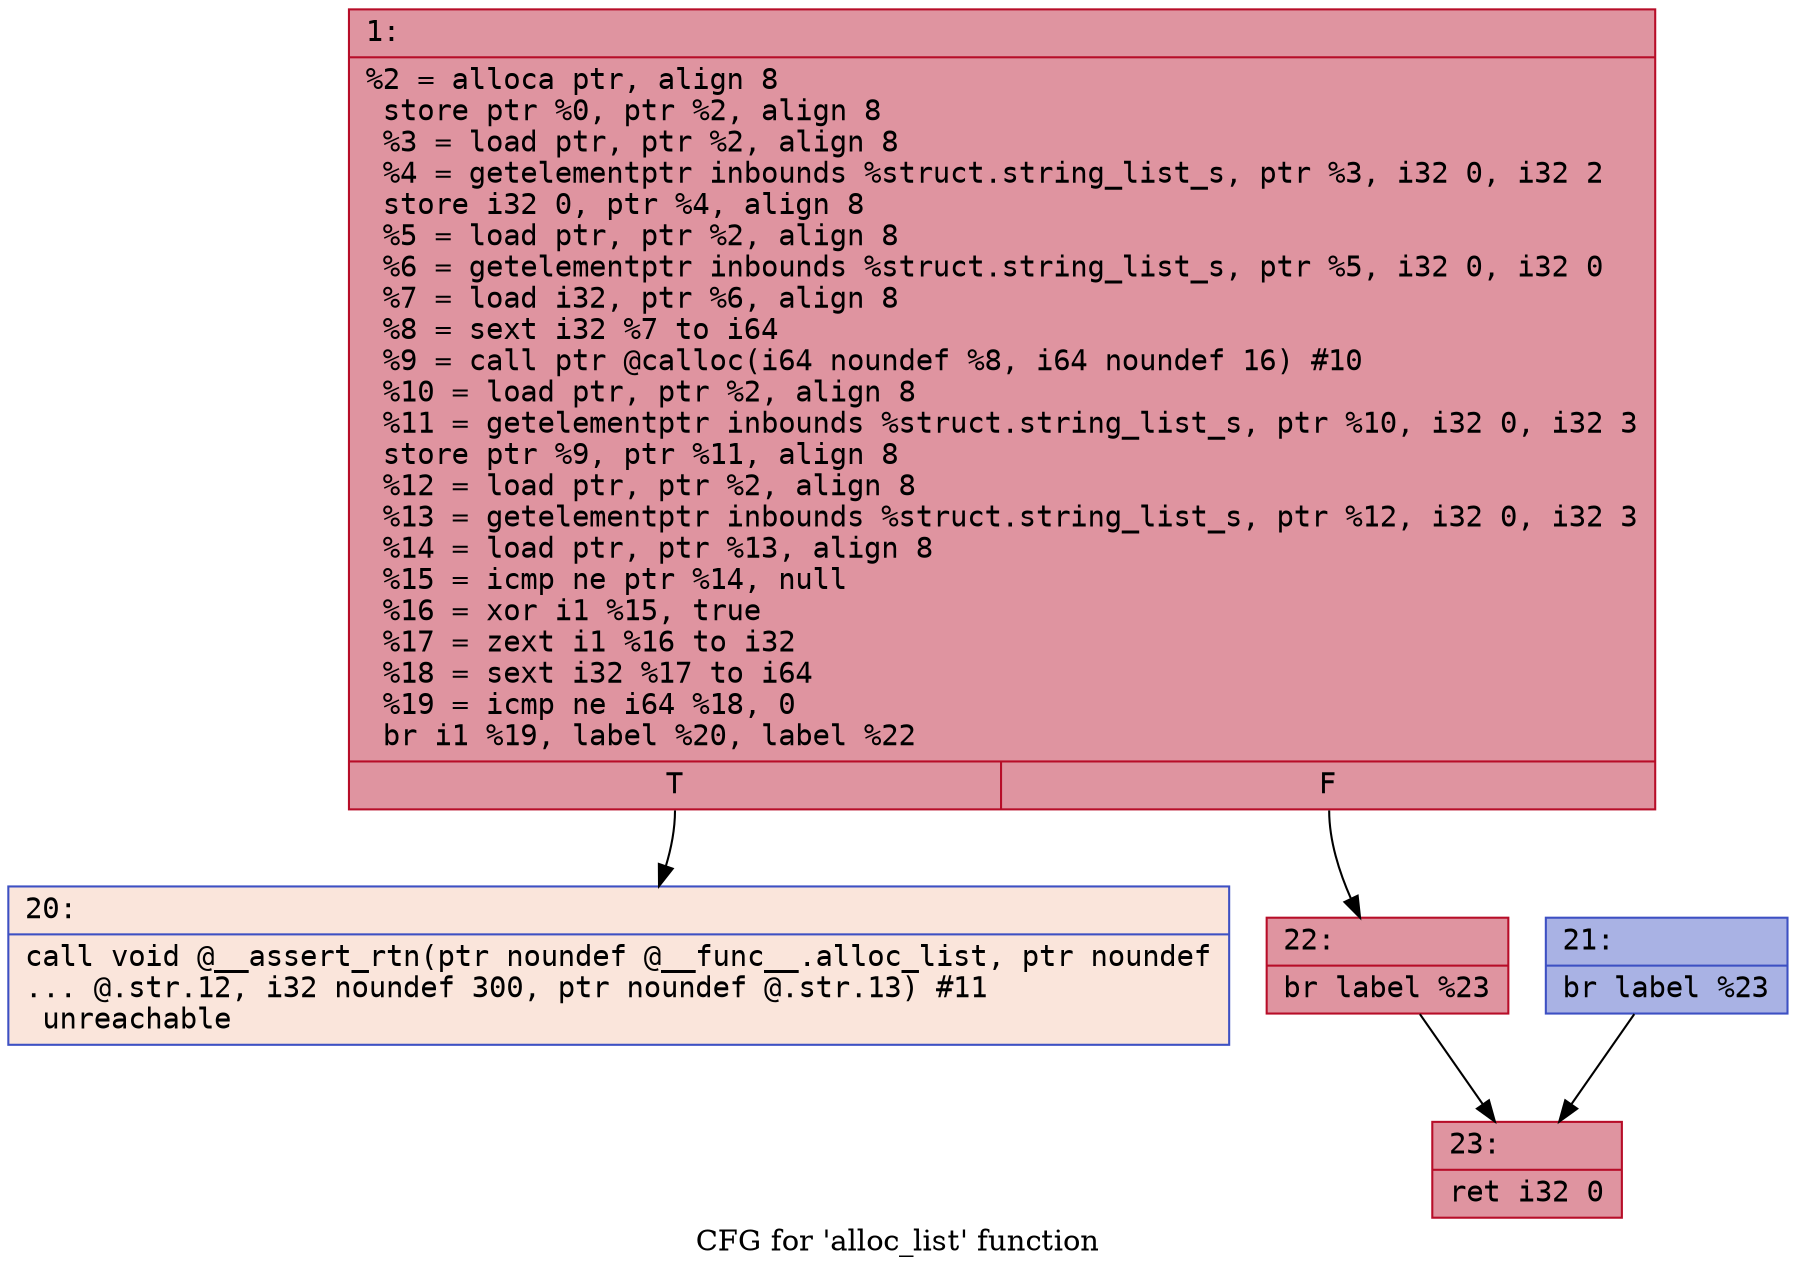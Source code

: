 digraph "CFG for 'alloc_list' function" {
	label="CFG for 'alloc_list' function";

	Node0x600000a89360 [shape=record,color="#b70d28ff", style=filled, fillcolor="#b70d2870" fontname="Courier",label="{1:\l|  %2 = alloca ptr, align 8\l  store ptr %0, ptr %2, align 8\l  %3 = load ptr, ptr %2, align 8\l  %4 = getelementptr inbounds %struct.string_list_s, ptr %3, i32 0, i32 2\l  store i32 0, ptr %4, align 8\l  %5 = load ptr, ptr %2, align 8\l  %6 = getelementptr inbounds %struct.string_list_s, ptr %5, i32 0, i32 0\l  %7 = load i32, ptr %6, align 8\l  %8 = sext i32 %7 to i64\l  %9 = call ptr @calloc(i64 noundef %8, i64 noundef 16) #10\l  %10 = load ptr, ptr %2, align 8\l  %11 = getelementptr inbounds %struct.string_list_s, ptr %10, i32 0, i32 3\l  store ptr %9, ptr %11, align 8\l  %12 = load ptr, ptr %2, align 8\l  %13 = getelementptr inbounds %struct.string_list_s, ptr %12, i32 0, i32 3\l  %14 = load ptr, ptr %13, align 8\l  %15 = icmp ne ptr %14, null\l  %16 = xor i1 %15, true\l  %17 = zext i1 %16 to i32\l  %18 = sext i32 %17 to i64\l  %19 = icmp ne i64 %18, 0\l  br i1 %19, label %20, label %22\l|{<s0>T|<s1>F}}"];
	Node0x600000a89360:s0 -> Node0x600000a89590[tooltip="1 -> 20\nProbability 0.00%" ];
	Node0x600000a89360:s1 -> Node0x600000a89630[tooltip="1 -> 22\nProbability 100.00%" ];
	Node0x600000a89590 [shape=record,color="#3d50c3ff", style=filled, fillcolor="#f4c5ad70" fontname="Courier",label="{20:\l|  call void @__assert_rtn(ptr noundef @__func__.alloc_list, ptr noundef\l... @.str.12, i32 noundef 300, ptr noundef @.str.13) #11\l  unreachable\l}"];
	Node0x600000a895e0 [shape=record,color="#3d50c3ff", style=filled, fillcolor="#3d50c370" fontname="Courier",label="{21:\l|  br label %23\l}"];
	Node0x600000a895e0 -> Node0x600000a89680[tooltip="21 -> 23\nProbability 100.00%" ];
	Node0x600000a89630 [shape=record,color="#b70d28ff", style=filled, fillcolor="#b70d2870" fontname="Courier",label="{22:\l|  br label %23\l}"];
	Node0x600000a89630 -> Node0x600000a89680[tooltip="22 -> 23\nProbability 100.00%" ];
	Node0x600000a89680 [shape=record,color="#b70d28ff", style=filled, fillcolor="#b70d2870" fontname="Courier",label="{23:\l|  ret i32 0\l}"];
}
